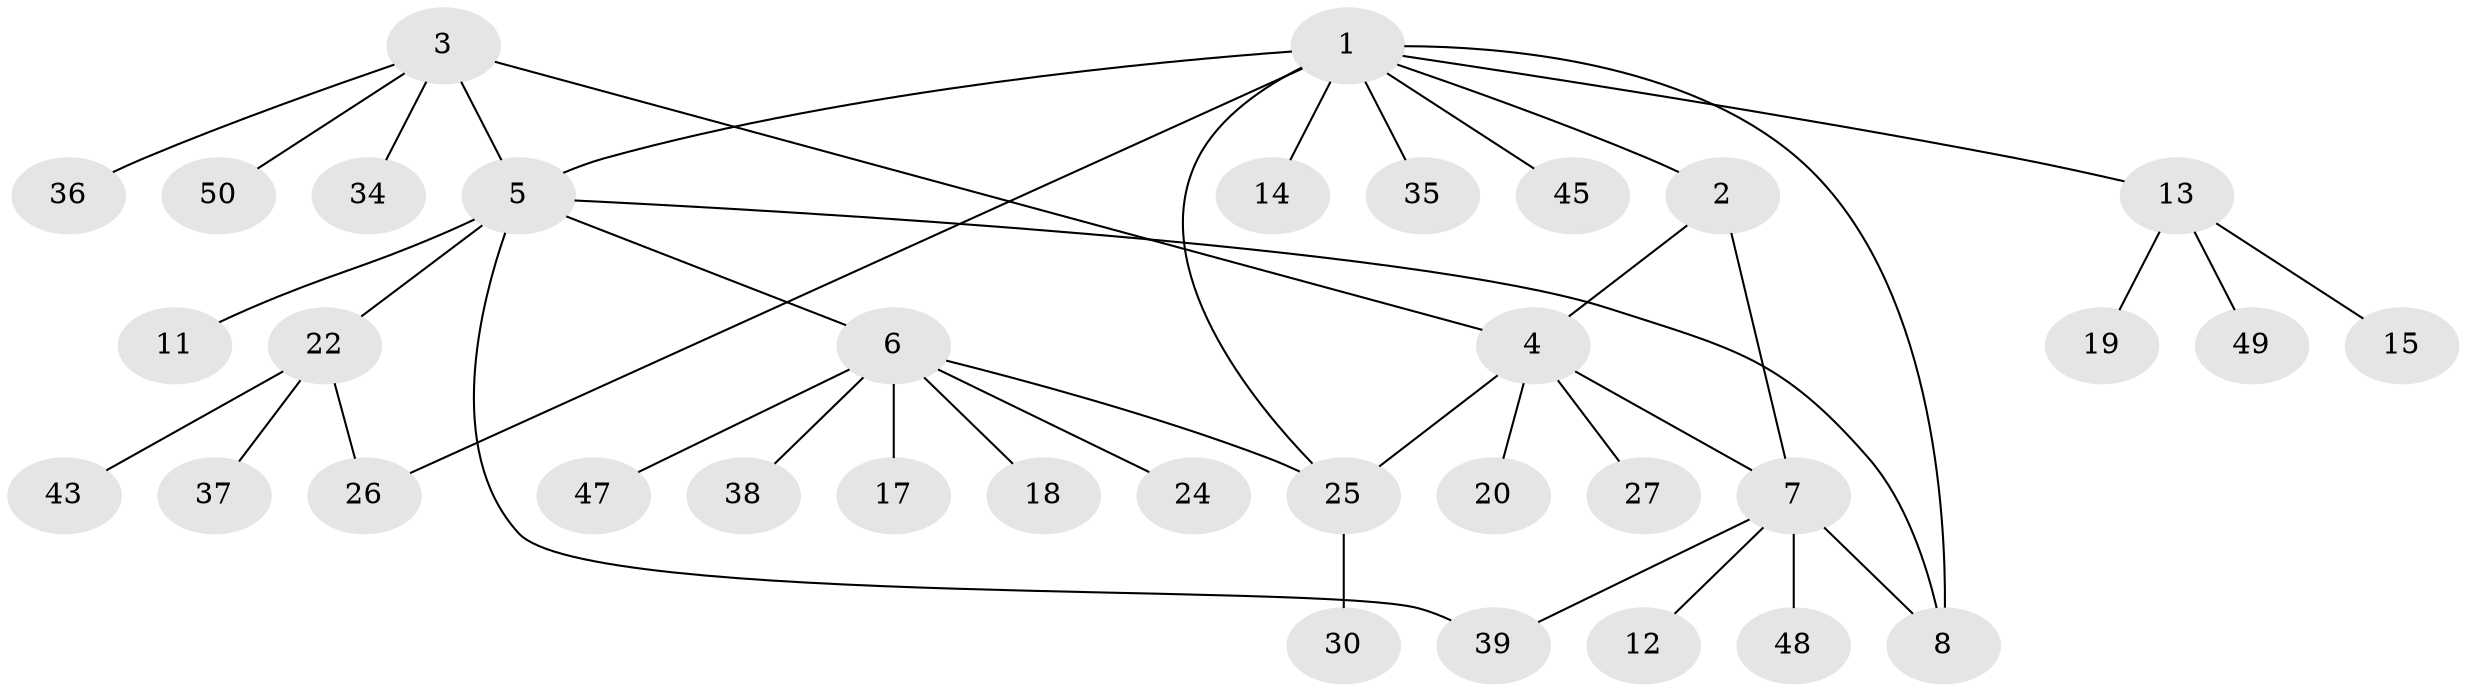 // Generated by graph-tools (version 1.1) at 2025/52/02/27/25 19:52:22]
// undirected, 35 vertices, 42 edges
graph export_dot {
graph [start="1"]
  node [color=gray90,style=filled];
  1 [super="+9"];
  2 [super="+21"];
  3 [super="+41"];
  4;
  5 [super="+10"];
  6 [super="+16"];
  7 [super="+23"];
  8;
  11;
  12 [super="+42"];
  13 [super="+33"];
  14;
  15;
  17;
  18;
  19 [super="+29"];
  20;
  22 [super="+28"];
  24;
  25 [super="+40"];
  26;
  27 [super="+32"];
  30 [super="+31"];
  34;
  35 [super="+44"];
  36;
  37;
  38;
  39;
  43;
  45 [super="+46"];
  47;
  48;
  49;
  50;
  1 -- 2;
  1 -- 5 [weight=2];
  1 -- 14;
  1 -- 45;
  1 -- 26;
  1 -- 35;
  1 -- 8;
  1 -- 13;
  1 -- 25;
  2 -- 4;
  2 -- 7;
  3 -- 4;
  3 -- 5 [weight=2];
  3 -- 34;
  3 -- 36;
  3 -- 50;
  4 -- 7;
  4 -- 20;
  4 -- 25;
  4 -- 27;
  5 -- 6;
  5 -- 8;
  5 -- 11;
  5 -- 22;
  5 -- 39;
  6 -- 18;
  6 -- 25;
  6 -- 17;
  6 -- 38;
  6 -- 24;
  6 -- 47;
  7 -- 8;
  7 -- 12;
  7 -- 48;
  7 -- 39;
  13 -- 15;
  13 -- 19;
  13 -- 49;
  22 -- 26;
  22 -- 43;
  22 -- 37;
  25 -- 30;
}
